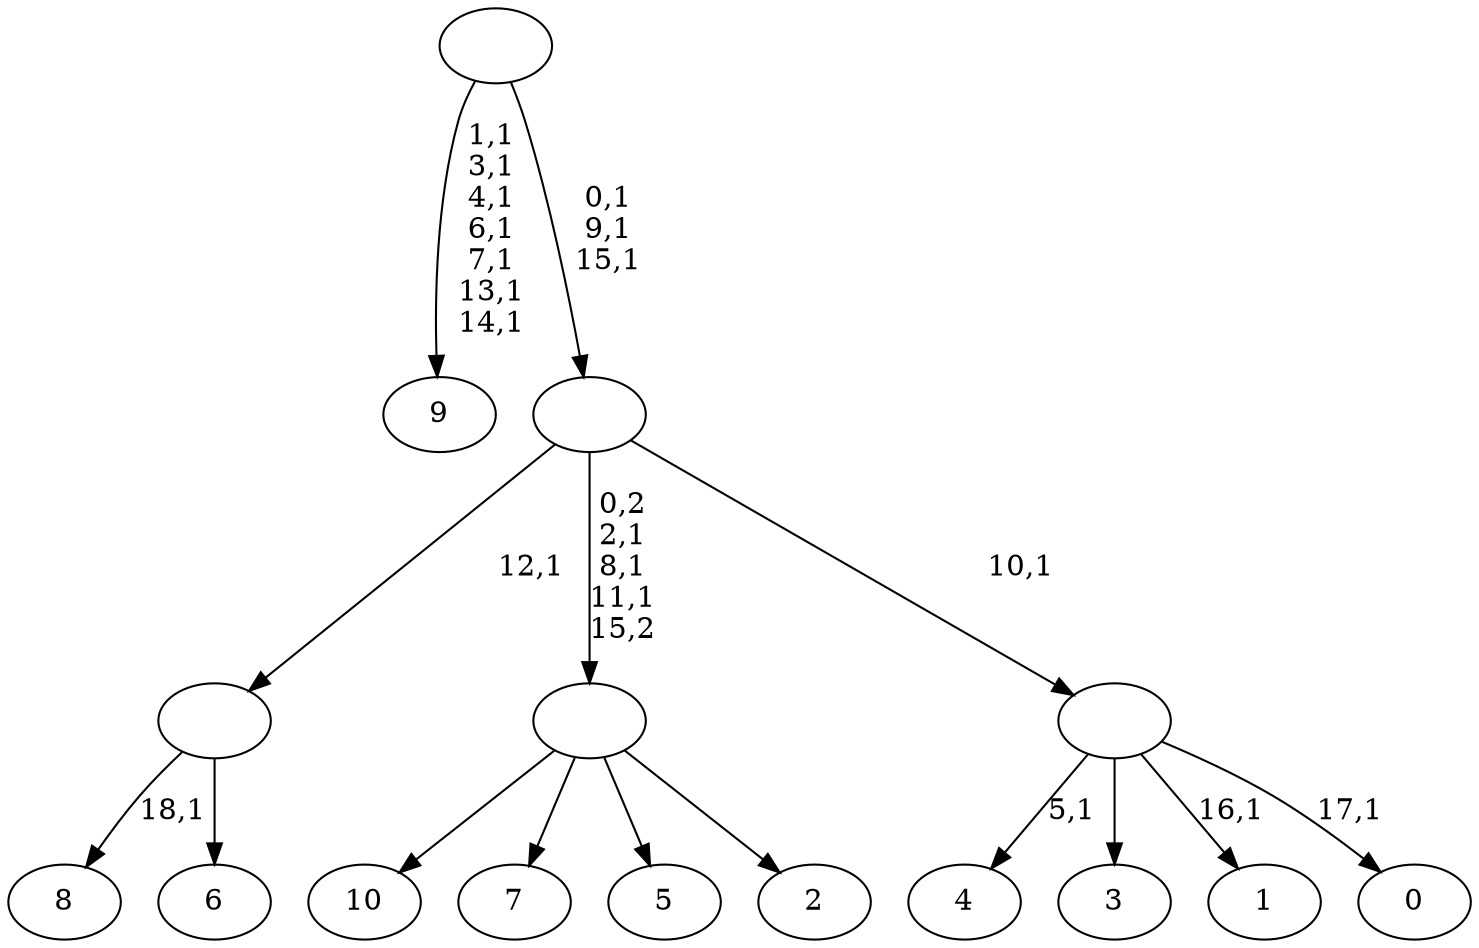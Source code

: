 digraph T {
	30 [label="10"]
	29 [label="9"]
	21 [label="8"]
	19 [label="7"]
	18 [label="6"]
	17 [label=""]
	16 [label="5"]
	15 [label="4"]
	13 [label="3"]
	12 [label="2"]
	11 [label=""]
	8 [label="1"]
	6 [label="0"]
	4 [label=""]
	3 [label=""]
	0 [label=""]
	17 -> 21 [label="18,1"]
	17 -> 18 [label=""]
	11 -> 30 [label=""]
	11 -> 19 [label=""]
	11 -> 16 [label=""]
	11 -> 12 [label=""]
	4 -> 6 [label="17,1"]
	4 -> 8 [label="16,1"]
	4 -> 15 [label="5,1"]
	4 -> 13 [label=""]
	3 -> 11 [label="0,2\n2,1\n8,1\n11,1\n15,2"]
	3 -> 17 [label="12,1"]
	3 -> 4 [label="10,1"]
	0 -> 3 [label="0,1\n9,1\n15,1"]
	0 -> 29 [label="1,1\n3,1\n4,1\n6,1\n7,1\n13,1\n14,1"]
}
